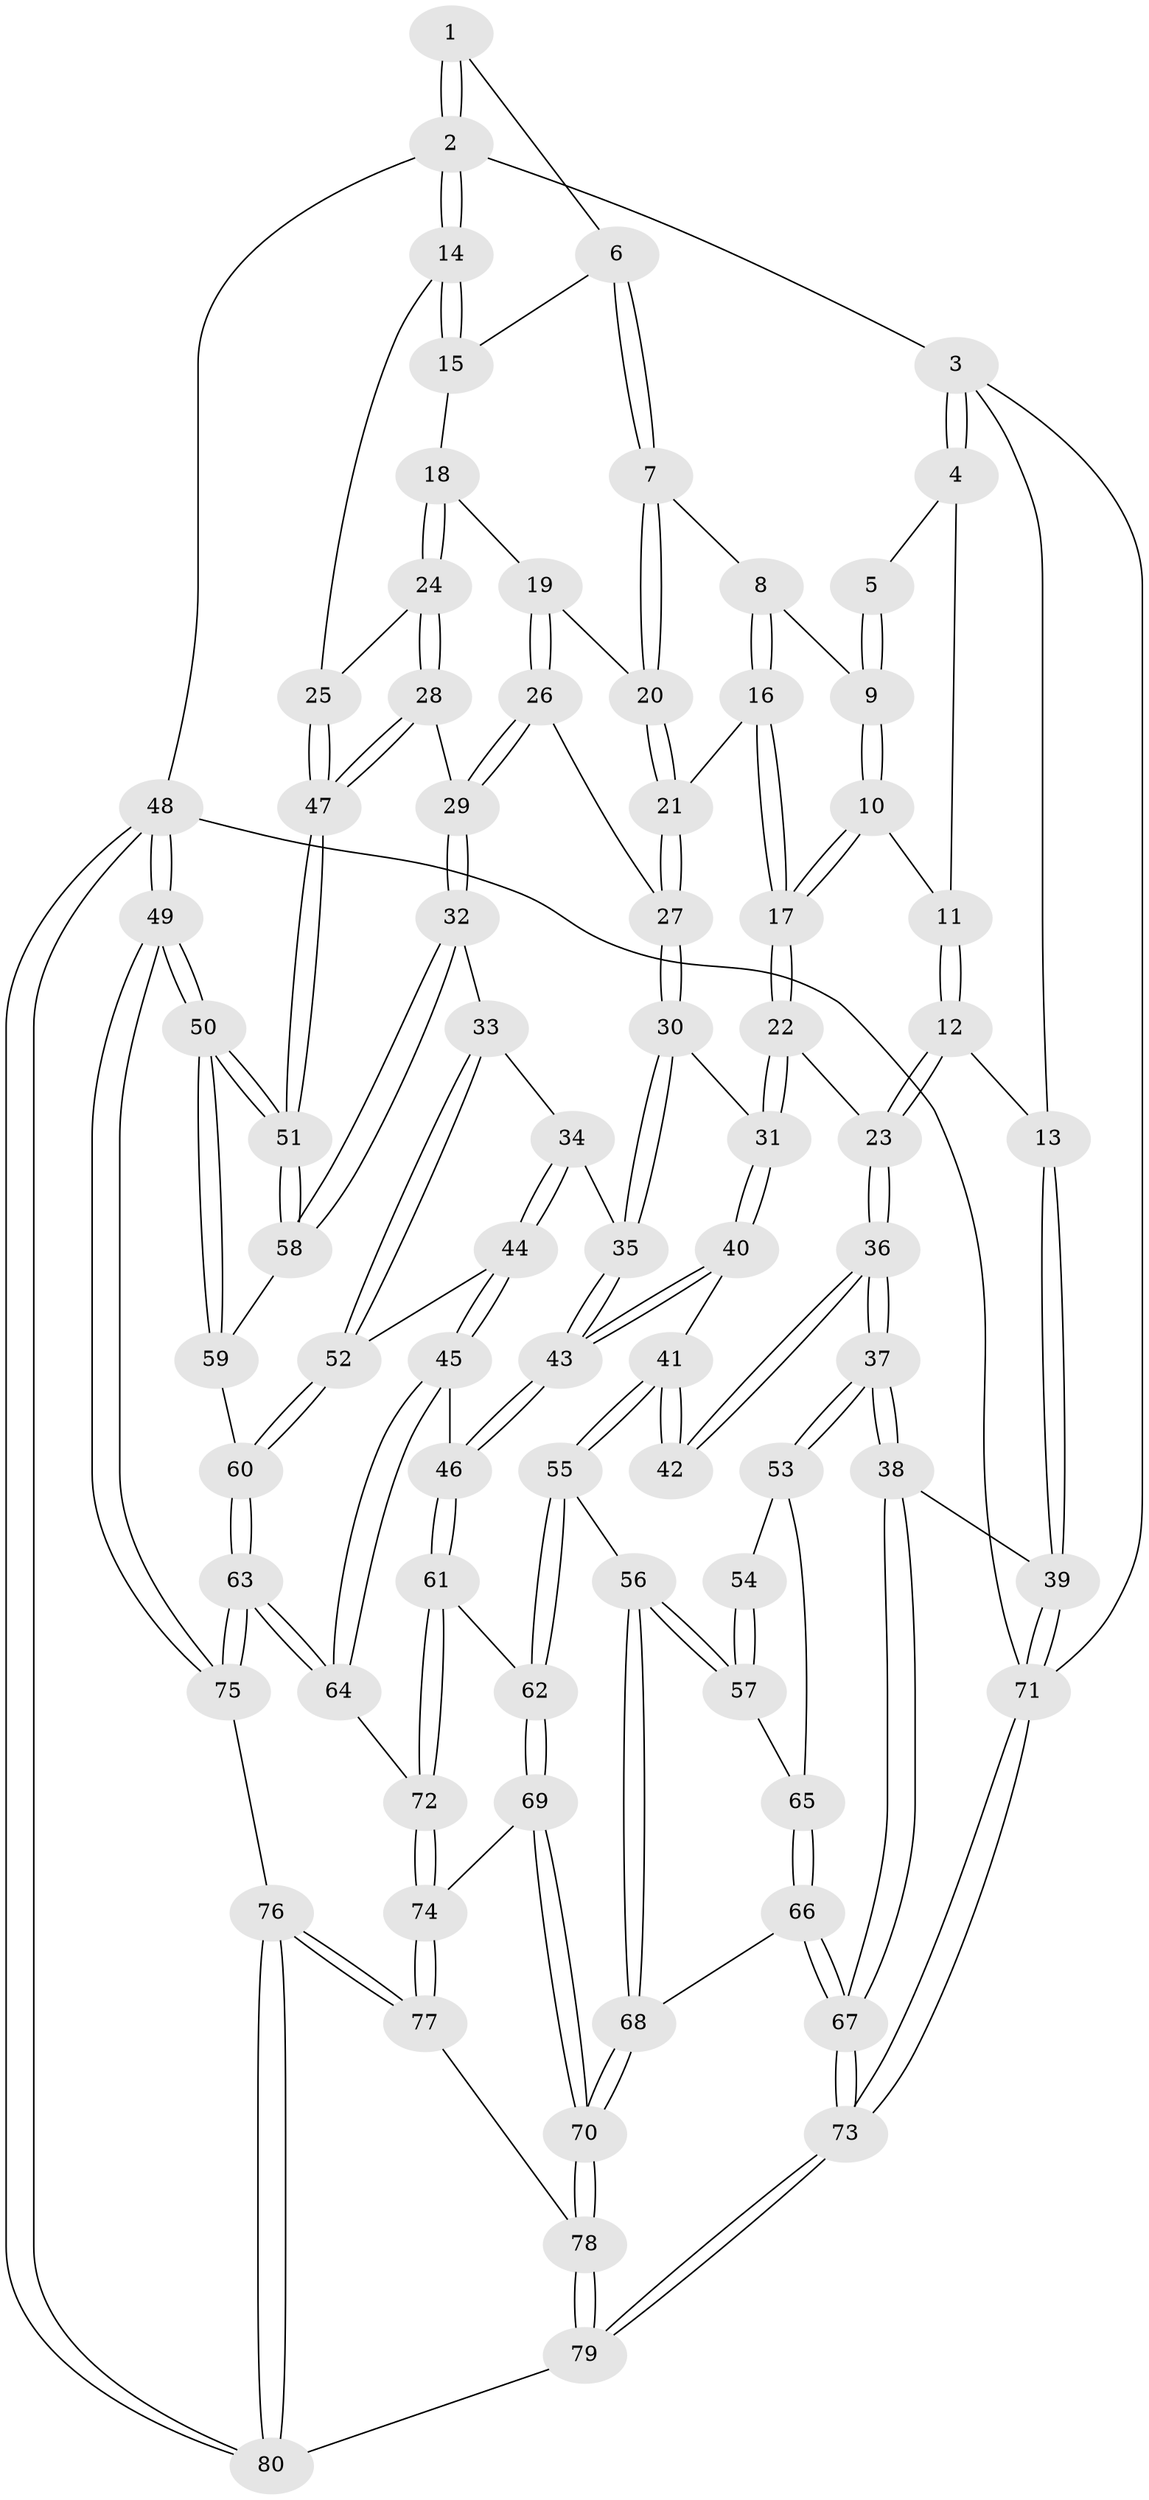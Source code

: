 // Generated by graph-tools (version 1.1) at 2025/00/03/09/25 05:00:16]
// undirected, 80 vertices, 197 edges
graph export_dot {
graph [start="1"]
  node [color=gray90,style=filled];
  1 [pos="+0.8105159812064527+0"];
  2 [pos="+1+0"];
  3 [pos="+0+0"];
  4 [pos="+0.19865933859542104+0"];
  5 [pos="+0.6158710000787947+0"];
  6 [pos="+0.7977458229961909+0.1343786655806195"];
  7 [pos="+0.730146759636036+0.15655290044178313"];
  8 [pos="+0.7042514711933535+0.1455737956652462"];
  9 [pos="+0.5907314762321466+0.05535113210155174"];
  10 [pos="+0.4685145671860165+0.16361528291765842"];
  11 [pos="+0.3059983374806768+0.020468182246634718"];
  12 [pos="+0.1755753342190455+0.31330055708636456"];
  13 [pos="+0+0.005734682312635545"];
  14 [pos="+1+0"];
  15 [pos="+0.8781730969918552+0.15667118261376242"];
  16 [pos="+0.553205298832013+0.32494528643959997"];
  17 [pos="+0.44710553401003605+0.3006183639008064"];
  18 [pos="+0.8947803011499693+0.2951957987763272"];
  19 [pos="+0.8224081212074628+0.32008388150528105"];
  20 [pos="+0.7327961592795555+0.23702710782056885"];
  21 [pos="+0.628273473167888+0.36017539202211557"];
  22 [pos="+0.36279322936049757+0.3687473387662821"];
  23 [pos="+0.22208840946771993+0.3644174879697639"];
  24 [pos="+0.9055180183185011+0.3017283278608278"];
  25 [pos="+1+0.36739976690488635"];
  26 [pos="+0.7439447838779463+0.43156953401791676"];
  27 [pos="+0.6768237260076737+0.4189514244077846"];
  28 [pos="+0.8818552599381208+0.5527398570969269"];
  29 [pos="+0.8576751317904932+0.5581060550735167"];
  30 [pos="+0.6238763292541106+0.5059074933471538"];
  31 [pos="+0.3943423694006853+0.43845241746961555"];
  32 [pos="+0.8517307791132365+0.5666903718283692"];
  33 [pos="+0.829211824109541+0.5776342882473682"];
  34 [pos="+0.6926210463095571+0.615083576172204"];
  35 [pos="+0.6164130403474896+0.539360843261229"];
  36 [pos="+0.17324904345925543+0.4684672091168627"];
  37 [pos="+0.08621380576730059+0.6061718503941899"];
  38 [pos="+0.05787449863216917+0.6176137062253108"];
  39 [pos="+0+0.6300173029436394"];
  40 [pos="+0.4447814277569157+0.6225589269383655"];
  41 [pos="+0.39144396088344807+0.6459922298934944"];
  42 [pos="+0.33643840047605766+0.642288061823223"];
  43 [pos="+0.4733420823404049+0.6408534689339656"];
  44 [pos="+0.6659526053912943+0.666624146814215"];
  45 [pos="+0.5505062682279286+0.7181587348476783"];
  46 [pos="+0.5026944104775096+0.6902074090133313"];
  47 [pos="+1+0.5567941985416608"];
  48 [pos="+1+1"];
  49 [pos="+1+1"];
  50 [pos="+1+1"];
  51 [pos="+1+0.8589220132360286"];
  52 [pos="+0.7257152272509675+0.7293217205569383"];
  53 [pos="+0.12091858421562544+0.6304827476309126"];
  54 [pos="+0.293781033262923+0.6515421137218775"];
  55 [pos="+0.34079189211951955+0.7277659169009739"];
  56 [pos="+0.2627637058888948+0.7474371059180821"];
  57 [pos="+0.26075203861222823+0.7449354132743533"];
  58 [pos="+0.8510446722539168+0.74375475195855"];
  59 [pos="+0.7601236677915914+0.8433484520727756"];
  60 [pos="+0.7577578195359944+0.8442189596659243"];
  61 [pos="+0.4547574375896107+0.7701250512936029"];
  62 [pos="+0.3567670729867008+0.8282809831432745"];
  63 [pos="+0.7082288862629689+0.8891839422743101"];
  64 [pos="+0.5963449540647371+0.8014506364588709"];
  65 [pos="+0.16245487989344232+0.6835661539112886"];
  66 [pos="+0.20044045116520068+0.8743080694364902"];
  67 [pos="+0.1088272833198057+0.9105025713071775"];
  68 [pos="+0.25903034135735686+0.8710972589127722"];
  69 [pos="+0.34094525963994826+0.8564447255672278"];
  70 [pos="+0.29140788899793174+0.8843930762822988"];
  71 [pos="+0+1"];
  72 [pos="+0.47319235866504306+0.8988850485161829"];
  73 [pos="+0+1"];
  74 [pos="+0.47141531187456964+0.9028329833175626"];
  75 [pos="+0.7023475794657219+0.9264224862373258"];
  76 [pos="+0.6546757043679283+1"];
  77 [pos="+0.475567056408535+0.9202396138540688"];
  78 [pos="+0.3274159181168398+1"];
  79 [pos="+0.3199765373948385+1"];
  80 [pos="+0.6596719677459545+1"];
  1 -- 2;
  1 -- 2;
  1 -- 6;
  2 -- 3;
  2 -- 14;
  2 -- 14;
  2 -- 48;
  3 -- 4;
  3 -- 4;
  3 -- 13;
  3 -- 71;
  4 -- 5;
  4 -- 11;
  5 -- 9;
  5 -- 9;
  6 -- 7;
  6 -- 7;
  6 -- 15;
  7 -- 8;
  7 -- 20;
  7 -- 20;
  8 -- 9;
  8 -- 16;
  8 -- 16;
  9 -- 10;
  9 -- 10;
  10 -- 11;
  10 -- 17;
  10 -- 17;
  11 -- 12;
  11 -- 12;
  12 -- 13;
  12 -- 23;
  12 -- 23;
  13 -- 39;
  13 -- 39;
  14 -- 15;
  14 -- 15;
  14 -- 25;
  15 -- 18;
  16 -- 17;
  16 -- 17;
  16 -- 21;
  17 -- 22;
  17 -- 22;
  18 -- 19;
  18 -- 24;
  18 -- 24;
  19 -- 20;
  19 -- 26;
  19 -- 26;
  20 -- 21;
  20 -- 21;
  21 -- 27;
  21 -- 27;
  22 -- 23;
  22 -- 31;
  22 -- 31;
  23 -- 36;
  23 -- 36;
  24 -- 25;
  24 -- 28;
  24 -- 28;
  25 -- 47;
  25 -- 47;
  26 -- 27;
  26 -- 29;
  26 -- 29;
  27 -- 30;
  27 -- 30;
  28 -- 29;
  28 -- 47;
  28 -- 47;
  29 -- 32;
  29 -- 32;
  30 -- 31;
  30 -- 35;
  30 -- 35;
  31 -- 40;
  31 -- 40;
  32 -- 33;
  32 -- 58;
  32 -- 58;
  33 -- 34;
  33 -- 52;
  33 -- 52;
  34 -- 35;
  34 -- 44;
  34 -- 44;
  35 -- 43;
  35 -- 43;
  36 -- 37;
  36 -- 37;
  36 -- 42;
  36 -- 42;
  37 -- 38;
  37 -- 38;
  37 -- 53;
  37 -- 53;
  38 -- 39;
  38 -- 67;
  38 -- 67;
  39 -- 71;
  39 -- 71;
  40 -- 41;
  40 -- 43;
  40 -- 43;
  41 -- 42;
  41 -- 42;
  41 -- 55;
  41 -- 55;
  43 -- 46;
  43 -- 46;
  44 -- 45;
  44 -- 45;
  44 -- 52;
  45 -- 46;
  45 -- 64;
  45 -- 64;
  46 -- 61;
  46 -- 61;
  47 -- 51;
  47 -- 51;
  48 -- 49;
  48 -- 49;
  48 -- 80;
  48 -- 80;
  48 -- 71;
  49 -- 50;
  49 -- 50;
  49 -- 75;
  49 -- 75;
  50 -- 51;
  50 -- 51;
  50 -- 59;
  50 -- 59;
  51 -- 58;
  51 -- 58;
  52 -- 60;
  52 -- 60;
  53 -- 54;
  53 -- 65;
  54 -- 57;
  54 -- 57;
  55 -- 56;
  55 -- 62;
  55 -- 62;
  56 -- 57;
  56 -- 57;
  56 -- 68;
  56 -- 68;
  57 -- 65;
  58 -- 59;
  59 -- 60;
  60 -- 63;
  60 -- 63;
  61 -- 62;
  61 -- 72;
  61 -- 72;
  62 -- 69;
  62 -- 69;
  63 -- 64;
  63 -- 64;
  63 -- 75;
  63 -- 75;
  64 -- 72;
  65 -- 66;
  65 -- 66;
  66 -- 67;
  66 -- 67;
  66 -- 68;
  67 -- 73;
  67 -- 73;
  68 -- 70;
  68 -- 70;
  69 -- 70;
  69 -- 70;
  69 -- 74;
  70 -- 78;
  70 -- 78;
  71 -- 73;
  71 -- 73;
  72 -- 74;
  72 -- 74;
  73 -- 79;
  73 -- 79;
  74 -- 77;
  74 -- 77;
  75 -- 76;
  76 -- 77;
  76 -- 77;
  76 -- 80;
  76 -- 80;
  77 -- 78;
  78 -- 79;
  78 -- 79;
  79 -- 80;
}
